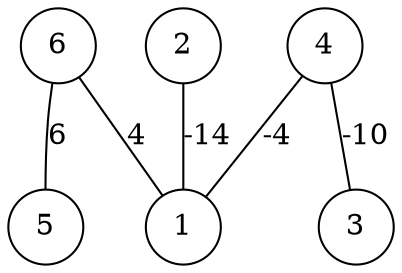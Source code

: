 graph { 
	 fontname="Helvetica,Arial,sans-serif" 
	 node [shape = circle]; 
	 6 -- 1 [label = "4"];
	 6 -- 5 [label = "6"];
	 4 -- 1 [label = "-4"];
	 4 -- 3 [label = "-10"];
	 2 -- 1 [label = "-14"];
	 1;
	 2;
	 3;
	 4;
	 5;
	 6;
}
